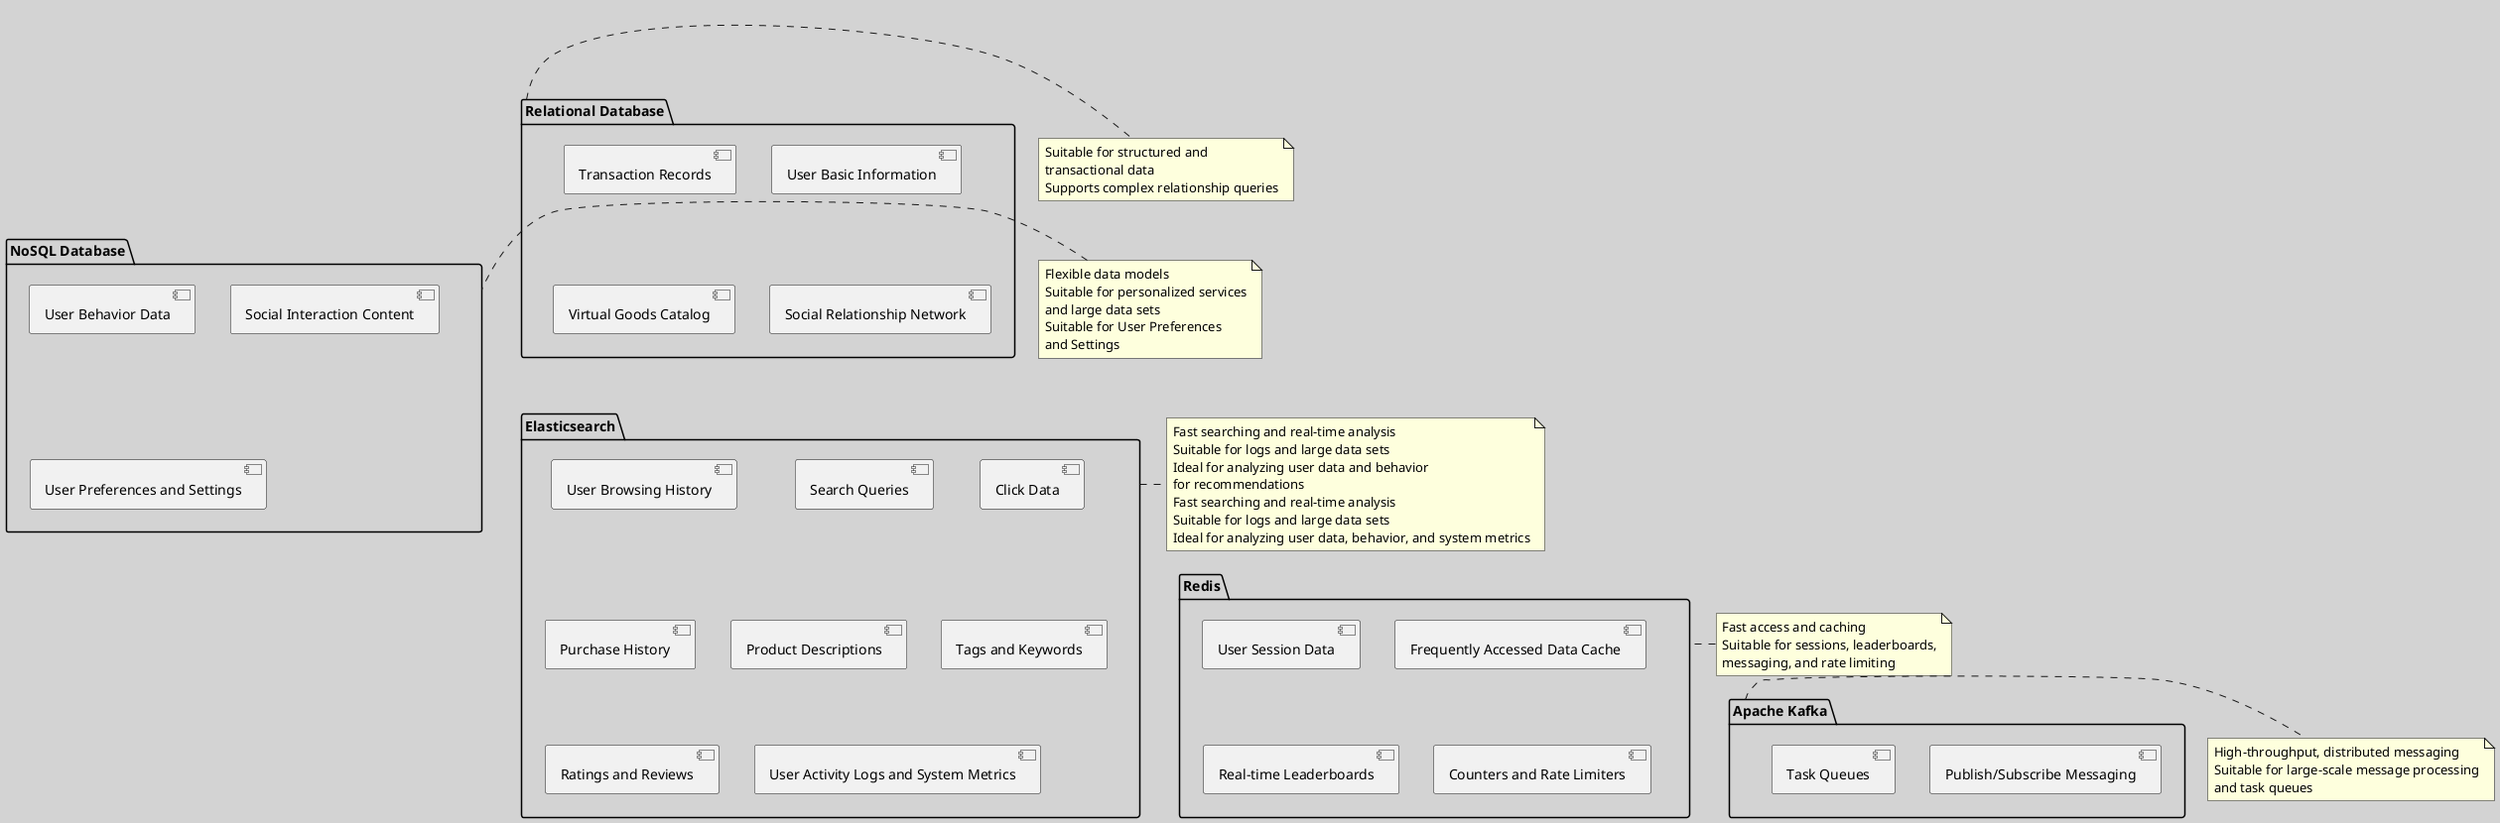 @startuml
skinparam backgroundColor #D3D3D3

' Define database components in a more space-efficient layout
package "Relational Database" as RDB {
    [User Basic Information]
    [Transaction Records]
    [Virtual Goods Catalog]
    [Social Relationship Network]
}
note right of RDB : Suitable for structured and\ntransactional data\nSupports complex relationship queries

package "NoSQL Database" as NoSQL {
    [User Behavior Data]
    [Social Interaction Content]
    [User Preferences and Settings]
}
note left of NoSQL : Flexible data models\nSuitable for personalized services\nand large data sets\nSuitable for User Preferences\nand Settings

package "Elasticsearch" as ES {
    [User Browsing History]
    [Search Queries]
    [Click Data]
    [Purchase History]
    [Product Descriptions]
    [Tags and Keywords]
    [Ratings and Reviews]
    [User Activity Logs and System Metrics]
}
note right of ES : Fast searching and real-time analysis\nSuitable for logs and large data sets\nIdeal for analyzing user data and behavior\nfor recommendations\nFast searching and real-time analysis\nSuitable for logs and large data sets\nIdeal for analyzing user data, behavior, and system metrics

package "Redis" as Redis {
    [User Session Data]
    [Frequently Accessed Data Cache]
    [Real-time Leaderboards]
    [Counters and Rate Limiters]
}
note left of Redis : Fast access and caching\nSuitable for sessions, leaderboards,\nmessaging, and rate limiting

package "Apache Kafka" as Kafka {
    [Publish/Subscribe Messaging]
    [Task Queues]
}
note right of Kafka : High-throughput, distributed messaging\nSuitable for large-scale message processing\nand task queues

' Define relationships in a more efficient manner
RDB -[hidden]-> NoSQL
NoSQL -[hidden]-> ES
ES -[hidden]-> Redis
Redis -[hidden]-> Kafka

@enduml
